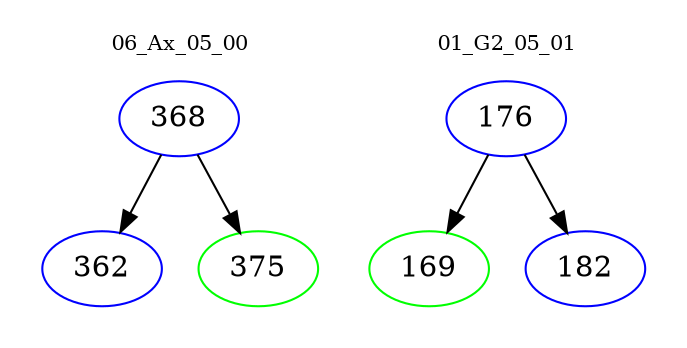 digraph{
subgraph cluster_0 {
color = white
label = "06_Ax_05_00";
fontsize=10;
T0_368 [label="368", color="blue"]
T0_368 -> T0_362 [color="black"]
T0_362 [label="362", color="blue"]
T0_368 -> T0_375 [color="black"]
T0_375 [label="375", color="green"]
}
subgraph cluster_1 {
color = white
label = "01_G2_05_01";
fontsize=10;
T1_176 [label="176", color="blue"]
T1_176 -> T1_169 [color="black"]
T1_169 [label="169", color="green"]
T1_176 -> T1_182 [color="black"]
T1_182 [label="182", color="blue"]
}
}
